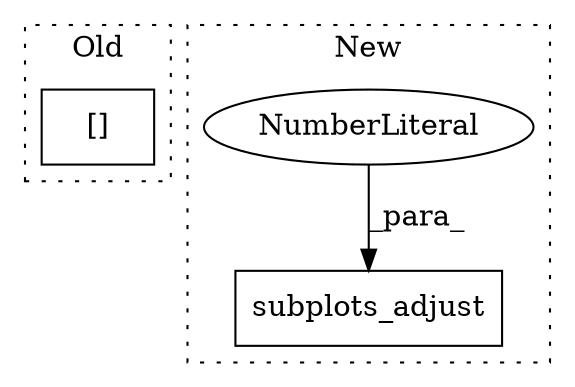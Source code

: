 digraph G {
subgraph cluster0 {
1 [label="[]" a="2" s="14987,15001" l="13,1" shape="box"];
label = "Old";
style="dotted";
}
subgraph cluster1 {
2 [label="subplots_adjust" a="32" s="15253,15273" l="16,1" shape="box"];
3 [label="NumberLiteral" a="34" s="15269" l="4" shape="ellipse"];
label = "New";
style="dotted";
}
3 -> 2 [label="_para_"];
}